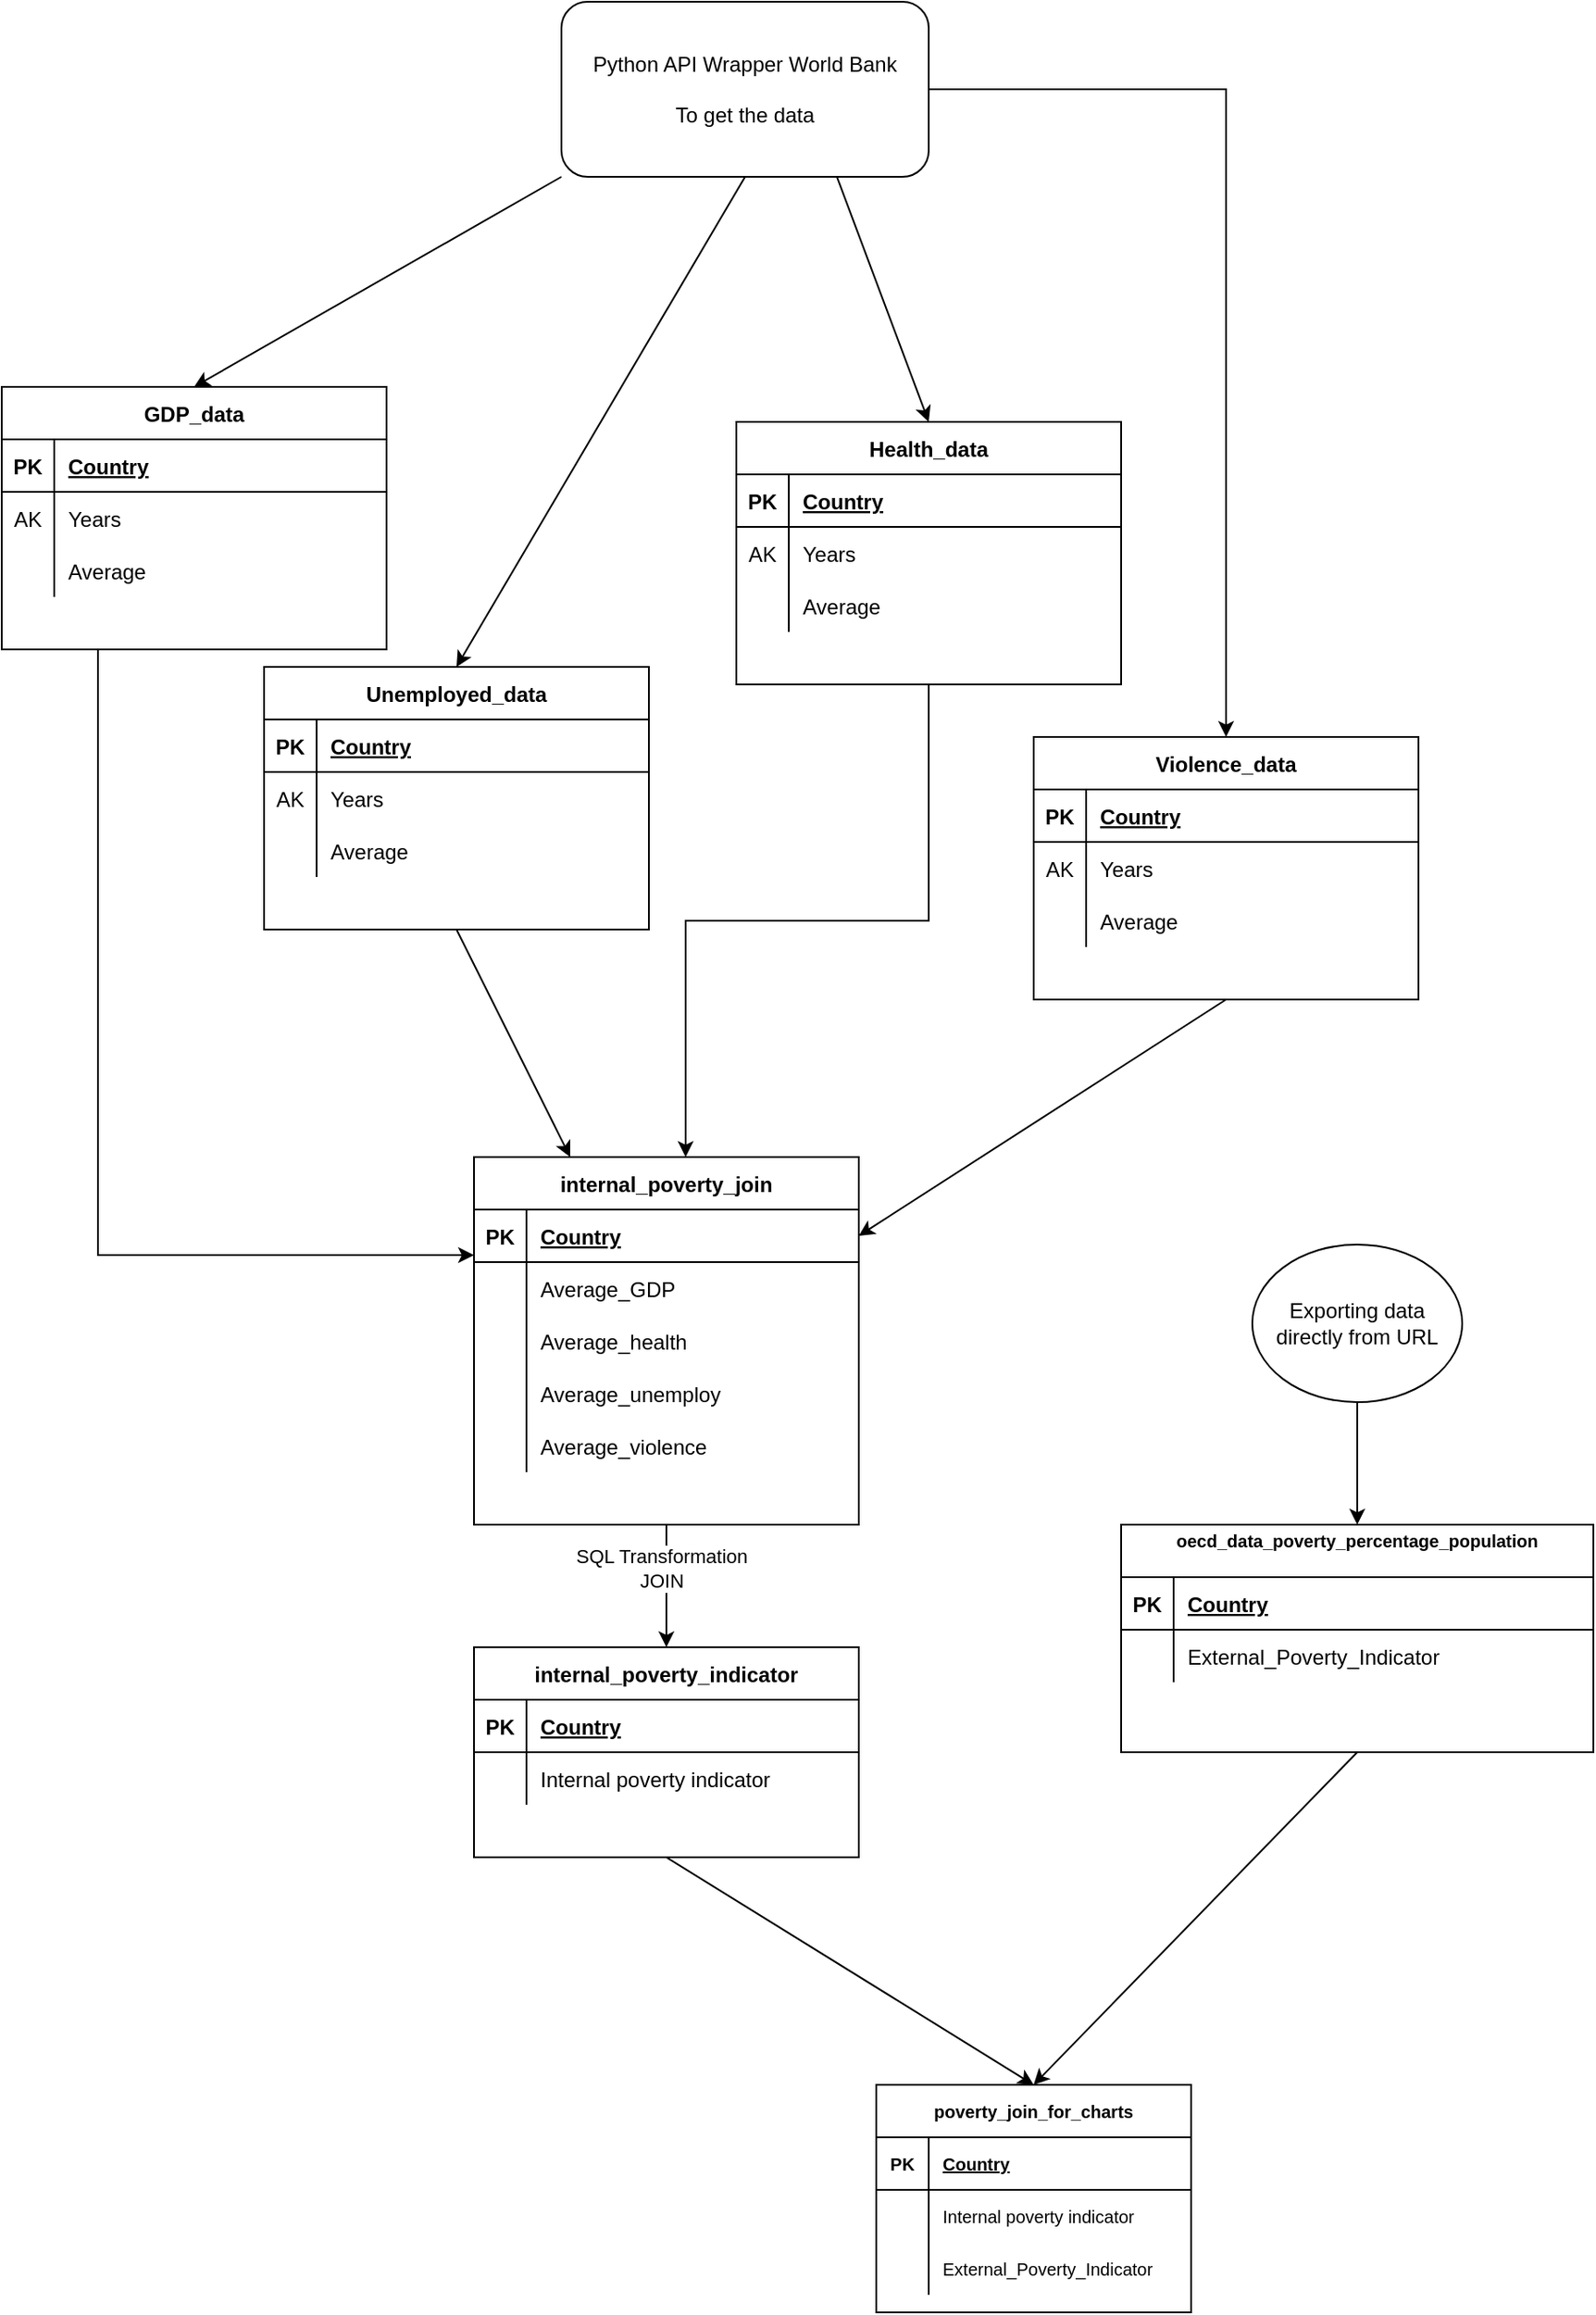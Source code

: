 <mxfile version="20.4.2" type="github">
  <diagram id="R2lEEEUBdFMjLlhIrx00" name="Page-1">
    <mxGraphModel dx="946" dy="725" grid="1" gridSize="10" guides="1" tooltips="1" connect="1" arrows="1" fold="1" page="1" pageScale="1" pageWidth="850" pageHeight="1100" math="0" shadow="0" extFonts="Permanent Marker^https://fonts.googleapis.com/css?family=Permanent+Marker">
      <root>
        <mxCell id="0" />
        <mxCell id="1" parent="0" />
        <mxCell id="C-vyLk0tnHw3VtMMgP7b-23" value="GDP_data" style="shape=table;startSize=30;container=1;collapsible=1;childLayout=tableLayout;fixedRows=1;rowLines=0;fontStyle=1;align=center;resizeLast=1;" parent="1" vertex="1">
          <mxGeometry x="10" y="230" width="220" height="150" as="geometry" />
        </mxCell>
        <mxCell id="C-vyLk0tnHw3VtMMgP7b-24" value="" style="shape=partialRectangle;collapsible=0;dropTarget=0;pointerEvents=0;fillColor=none;points=[[0,0.5],[1,0.5]];portConstraint=eastwest;top=0;left=0;right=0;bottom=1;" parent="C-vyLk0tnHw3VtMMgP7b-23" vertex="1">
          <mxGeometry y="30" width="220" height="30" as="geometry" />
        </mxCell>
        <mxCell id="C-vyLk0tnHw3VtMMgP7b-25" value="PK" style="shape=partialRectangle;overflow=hidden;connectable=0;fillColor=none;top=0;left=0;bottom=0;right=0;fontStyle=1;" parent="C-vyLk0tnHw3VtMMgP7b-24" vertex="1">
          <mxGeometry width="30" height="30" as="geometry">
            <mxRectangle width="30" height="30" as="alternateBounds" />
          </mxGeometry>
        </mxCell>
        <mxCell id="C-vyLk0tnHw3VtMMgP7b-26" value="Country" style="shape=partialRectangle;overflow=hidden;connectable=0;fillColor=none;top=0;left=0;bottom=0;right=0;align=left;spacingLeft=6;fontStyle=5;" parent="C-vyLk0tnHw3VtMMgP7b-24" vertex="1">
          <mxGeometry x="30" width="190" height="30" as="geometry">
            <mxRectangle width="190" height="30" as="alternateBounds" />
          </mxGeometry>
        </mxCell>
        <mxCell id="C-vyLk0tnHw3VtMMgP7b-27" value="" style="shape=partialRectangle;collapsible=0;dropTarget=0;pointerEvents=0;fillColor=none;points=[[0,0.5],[1,0.5]];portConstraint=eastwest;top=0;left=0;right=0;bottom=0;" parent="C-vyLk0tnHw3VtMMgP7b-23" vertex="1">
          <mxGeometry y="60" width="220" height="30" as="geometry" />
        </mxCell>
        <mxCell id="C-vyLk0tnHw3VtMMgP7b-28" value="AK" style="shape=partialRectangle;overflow=hidden;connectable=0;fillColor=none;top=0;left=0;bottom=0;right=0;" parent="C-vyLk0tnHw3VtMMgP7b-27" vertex="1">
          <mxGeometry width="30" height="30" as="geometry">
            <mxRectangle width="30" height="30" as="alternateBounds" />
          </mxGeometry>
        </mxCell>
        <mxCell id="C-vyLk0tnHw3VtMMgP7b-29" value="Years" style="shape=partialRectangle;overflow=hidden;connectable=0;fillColor=none;top=0;left=0;bottom=0;right=0;align=left;spacingLeft=6;" parent="C-vyLk0tnHw3VtMMgP7b-27" vertex="1">
          <mxGeometry x="30" width="190" height="30" as="geometry">
            <mxRectangle width="190" height="30" as="alternateBounds" />
          </mxGeometry>
        </mxCell>
        <mxCell id="gEkAqpL1pI8J8LCrbgft-32" value="" style="shape=tableRow;horizontal=0;startSize=0;swimlaneHead=0;swimlaneBody=0;fillColor=none;collapsible=0;dropTarget=0;points=[[0,0.5],[1,0.5]];portConstraint=eastwest;top=0;left=0;right=0;bottom=0;" vertex="1" parent="C-vyLk0tnHw3VtMMgP7b-23">
          <mxGeometry y="90" width="220" height="30" as="geometry" />
        </mxCell>
        <mxCell id="gEkAqpL1pI8J8LCrbgft-33" value="" style="shape=partialRectangle;connectable=0;fillColor=none;top=0;left=0;bottom=0;right=0;editable=1;overflow=hidden;" vertex="1" parent="gEkAqpL1pI8J8LCrbgft-32">
          <mxGeometry width="30" height="30" as="geometry">
            <mxRectangle width="30" height="30" as="alternateBounds" />
          </mxGeometry>
        </mxCell>
        <mxCell id="gEkAqpL1pI8J8LCrbgft-34" value="Average" style="shape=partialRectangle;connectable=0;fillColor=none;top=0;left=0;bottom=0;right=0;align=left;spacingLeft=6;overflow=hidden;" vertex="1" parent="gEkAqpL1pI8J8LCrbgft-32">
          <mxGeometry x="30" width="190" height="30" as="geometry">
            <mxRectangle width="190" height="30" as="alternateBounds" />
          </mxGeometry>
        </mxCell>
        <mxCell id="gEkAqpL1pI8J8LCrbgft-2" value="Unemployed_data" style="shape=table;startSize=30;container=1;collapsible=1;childLayout=tableLayout;fixedRows=1;rowLines=0;fontStyle=1;align=center;resizeLast=1;" vertex="1" parent="1">
          <mxGeometry x="160" y="390" width="220" height="150" as="geometry" />
        </mxCell>
        <mxCell id="gEkAqpL1pI8J8LCrbgft-3" value="" style="shape=partialRectangle;collapsible=0;dropTarget=0;pointerEvents=0;fillColor=none;points=[[0,0.5],[1,0.5]];portConstraint=eastwest;top=0;left=0;right=0;bottom=1;" vertex="1" parent="gEkAqpL1pI8J8LCrbgft-2">
          <mxGeometry y="30" width="220" height="30" as="geometry" />
        </mxCell>
        <mxCell id="gEkAqpL1pI8J8LCrbgft-4" value="PK" style="shape=partialRectangle;overflow=hidden;connectable=0;fillColor=none;top=0;left=0;bottom=0;right=0;fontStyle=1;" vertex="1" parent="gEkAqpL1pI8J8LCrbgft-3">
          <mxGeometry width="30" height="30" as="geometry">
            <mxRectangle width="30" height="30" as="alternateBounds" />
          </mxGeometry>
        </mxCell>
        <mxCell id="gEkAqpL1pI8J8LCrbgft-5" value="Country" style="shape=partialRectangle;overflow=hidden;connectable=0;fillColor=none;top=0;left=0;bottom=0;right=0;align=left;spacingLeft=6;fontStyle=5;" vertex="1" parent="gEkAqpL1pI8J8LCrbgft-3">
          <mxGeometry x="30" width="190" height="30" as="geometry">
            <mxRectangle width="190" height="30" as="alternateBounds" />
          </mxGeometry>
        </mxCell>
        <mxCell id="gEkAqpL1pI8J8LCrbgft-6" value="" style="shape=partialRectangle;collapsible=0;dropTarget=0;pointerEvents=0;fillColor=none;points=[[0,0.5],[1,0.5]];portConstraint=eastwest;top=0;left=0;right=0;bottom=0;" vertex="1" parent="gEkAqpL1pI8J8LCrbgft-2">
          <mxGeometry y="60" width="220" height="30" as="geometry" />
        </mxCell>
        <mxCell id="gEkAqpL1pI8J8LCrbgft-7" value="AK" style="shape=partialRectangle;overflow=hidden;connectable=0;fillColor=none;top=0;left=0;bottom=0;right=0;" vertex="1" parent="gEkAqpL1pI8J8LCrbgft-6">
          <mxGeometry width="30" height="30" as="geometry">
            <mxRectangle width="30" height="30" as="alternateBounds" />
          </mxGeometry>
        </mxCell>
        <mxCell id="gEkAqpL1pI8J8LCrbgft-8" value="Years" style="shape=partialRectangle;overflow=hidden;connectable=0;fillColor=none;top=0;left=0;bottom=0;right=0;align=left;spacingLeft=6;" vertex="1" parent="gEkAqpL1pI8J8LCrbgft-6">
          <mxGeometry x="30" width="190" height="30" as="geometry">
            <mxRectangle width="190" height="30" as="alternateBounds" />
          </mxGeometry>
        </mxCell>
        <mxCell id="gEkAqpL1pI8J8LCrbgft-35" value="" style="shape=tableRow;horizontal=0;startSize=0;swimlaneHead=0;swimlaneBody=0;fillColor=none;collapsible=0;dropTarget=0;points=[[0,0.5],[1,0.5]];portConstraint=eastwest;top=0;left=0;right=0;bottom=0;" vertex="1" parent="gEkAqpL1pI8J8LCrbgft-2">
          <mxGeometry y="90" width="220" height="30" as="geometry" />
        </mxCell>
        <mxCell id="gEkAqpL1pI8J8LCrbgft-36" value="" style="shape=partialRectangle;connectable=0;fillColor=none;top=0;left=0;bottom=0;right=0;editable=1;overflow=hidden;" vertex="1" parent="gEkAqpL1pI8J8LCrbgft-35">
          <mxGeometry width="30" height="30" as="geometry">
            <mxRectangle width="30" height="30" as="alternateBounds" />
          </mxGeometry>
        </mxCell>
        <mxCell id="gEkAqpL1pI8J8LCrbgft-37" value="Average" style="shape=partialRectangle;connectable=0;fillColor=none;top=0;left=0;bottom=0;right=0;align=left;spacingLeft=6;overflow=hidden;" vertex="1" parent="gEkAqpL1pI8J8LCrbgft-35">
          <mxGeometry x="30" width="190" height="30" as="geometry">
            <mxRectangle width="190" height="30" as="alternateBounds" />
          </mxGeometry>
        </mxCell>
        <mxCell id="gEkAqpL1pI8J8LCrbgft-9" value="Health_data" style="shape=table;startSize=30;container=1;collapsible=1;childLayout=tableLayout;fixedRows=1;rowLines=0;fontStyle=1;align=center;resizeLast=1;" vertex="1" parent="1">
          <mxGeometry x="430" y="250" width="220" height="150" as="geometry" />
        </mxCell>
        <mxCell id="gEkAqpL1pI8J8LCrbgft-10" value="" style="shape=partialRectangle;collapsible=0;dropTarget=0;pointerEvents=0;fillColor=none;points=[[0,0.5],[1,0.5]];portConstraint=eastwest;top=0;left=0;right=0;bottom=1;" vertex="1" parent="gEkAqpL1pI8J8LCrbgft-9">
          <mxGeometry y="30" width="220" height="30" as="geometry" />
        </mxCell>
        <mxCell id="gEkAqpL1pI8J8LCrbgft-11" value="PK" style="shape=partialRectangle;overflow=hidden;connectable=0;fillColor=none;top=0;left=0;bottom=0;right=0;fontStyle=1;" vertex="1" parent="gEkAqpL1pI8J8LCrbgft-10">
          <mxGeometry width="30" height="30" as="geometry">
            <mxRectangle width="30" height="30" as="alternateBounds" />
          </mxGeometry>
        </mxCell>
        <mxCell id="gEkAqpL1pI8J8LCrbgft-12" value="Country" style="shape=partialRectangle;overflow=hidden;connectable=0;fillColor=none;top=0;left=0;bottom=0;right=0;align=left;spacingLeft=6;fontStyle=5;" vertex="1" parent="gEkAqpL1pI8J8LCrbgft-10">
          <mxGeometry x="30" width="190" height="30" as="geometry">
            <mxRectangle width="190" height="30" as="alternateBounds" />
          </mxGeometry>
        </mxCell>
        <mxCell id="gEkAqpL1pI8J8LCrbgft-13" value="" style="shape=partialRectangle;collapsible=0;dropTarget=0;pointerEvents=0;fillColor=none;points=[[0,0.5],[1,0.5]];portConstraint=eastwest;top=0;left=0;right=0;bottom=0;" vertex="1" parent="gEkAqpL1pI8J8LCrbgft-9">
          <mxGeometry y="60" width="220" height="30" as="geometry" />
        </mxCell>
        <mxCell id="gEkAqpL1pI8J8LCrbgft-14" value="AK" style="shape=partialRectangle;overflow=hidden;connectable=0;fillColor=none;top=0;left=0;bottom=0;right=0;" vertex="1" parent="gEkAqpL1pI8J8LCrbgft-13">
          <mxGeometry width="30" height="30" as="geometry">
            <mxRectangle width="30" height="30" as="alternateBounds" />
          </mxGeometry>
        </mxCell>
        <mxCell id="gEkAqpL1pI8J8LCrbgft-15" value="Years" style="shape=partialRectangle;overflow=hidden;connectable=0;fillColor=none;top=0;left=0;bottom=0;right=0;align=left;spacingLeft=6;" vertex="1" parent="gEkAqpL1pI8J8LCrbgft-13">
          <mxGeometry x="30" width="190" height="30" as="geometry">
            <mxRectangle width="190" height="30" as="alternateBounds" />
          </mxGeometry>
        </mxCell>
        <mxCell id="gEkAqpL1pI8J8LCrbgft-86" value="" style="shape=tableRow;horizontal=0;startSize=0;swimlaneHead=0;swimlaneBody=0;fillColor=none;collapsible=0;dropTarget=0;points=[[0,0.5],[1,0.5]];portConstraint=eastwest;top=0;left=0;right=0;bottom=0;" vertex="1" parent="gEkAqpL1pI8J8LCrbgft-9">
          <mxGeometry y="90" width="220" height="30" as="geometry" />
        </mxCell>
        <mxCell id="gEkAqpL1pI8J8LCrbgft-87" value="" style="shape=partialRectangle;connectable=0;fillColor=none;top=0;left=0;bottom=0;right=0;editable=1;overflow=hidden;" vertex="1" parent="gEkAqpL1pI8J8LCrbgft-86">
          <mxGeometry width="30" height="30" as="geometry">
            <mxRectangle width="30" height="30" as="alternateBounds" />
          </mxGeometry>
        </mxCell>
        <mxCell id="gEkAqpL1pI8J8LCrbgft-88" value="Average" style="shape=partialRectangle;connectable=0;fillColor=none;top=0;left=0;bottom=0;right=0;align=left;spacingLeft=6;overflow=hidden;" vertex="1" parent="gEkAqpL1pI8J8LCrbgft-86">
          <mxGeometry x="30" width="190" height="30" as="geometry">
            <mxRectangle width="190" height="30" as="alternateBounds" />
          </mxGeometry>
        </mxCell>
        <mxCell id="gEkAqpL1pI8J8LCrbgft-16" value="Violence_data" style="shape=table;startSize=30;container=1;collapsible=1;childLayout=tableLayout;fixedRows=1;rowLines=0;fontStyle=1;align=center;resizeLast=1;" vertex="1" parent="1">
          <mxGeometry x="600" y="430" width="220" height="150" as="geometry" />
        </mxCell>
        <mxCell id="gEkAqpL1pI8J8LCrbgft-17" value="" style="shape=partialRectangle;collapsible=0;dropTarget=0;pointerEvents=0;fillColor=none;points=[[0,0.5],[1,0.5]];portConstraint=eastwest;top=0;left=0;right=0;bottom=1;" vertex="1" parent="gEkAqpL1pI8J8LCrbgft-16">
          <mxGeometry y="30" width="220" height="30" as="geometry" />
        </mxCell>
        <mxCell id="gEkAqpL1pI8J8LCrbgft-18" value="PK" style="shape=partialRectangle;overflow=hidden;connectable=0;fillColor=none;top=0;left=0;bottom=0;right=0;fontStyle=1;" vertex="1" parent="gEkAqpL1pI8J8LCrbgft-17">
          <mxGeometry width="30" height="30" as="geometry">
            <mxRectangle width="30" height="30" as="alternateBounds" />
          </mxGeometry>
        </mxCell>
        <mxCell id="gEkAqpL1pI8J8LCrbgft-19" value="Country" style="shape=partialRectangle;overflow=hidden;connectable=0;fillColor=none;top=0;left=0;bottom=0;right=0;align=left;spacingLeft=6;fontStyle=5;" vertex="1" parent="gEkAqpL1pI8J8LCrbgft-17">
          <mxGeometry x="30" width="190" height="30" as="geometry">
            <mxRectangle width="190" height="30" as="alternateBounds" />
          </mxGeometry>
        </mxCell>
        <mxCell id="gEkAqpL1pI8J8LCrbgft-20" value="" style="shape=partialRectangle;collapsible=0;dropTarget=0;pointerEvents=0;fillColor=none;points=[[0,0.5],[1,0.5]];portConstraint=eastwest;top=0;left=0;right=0;bottom=0;" vertex="1" parent="gEkAqpL1pI8J8LCrbgft-16">
          <mxGeometry y="60" width="220" height="30" as="geometry" />
        </mxCell>
        <mxCell id="gEkAqpL1pI8J8LCrbgft-21" value="AK" style="shape=partialRectangle;overflow=hidden;connectable=0;fillColor=none;top=0;left=0;bottom=0;right=0;" vertex="1" parent="gEkAqpL1pI8J8LCrbgft-20">
          <mxGeometry width="30" height="30" as="geometry">
            <mxRectangle width="30" height="30" as="alternateBounds" />
          </mxGeometry>
        </mxCell>
        <mxCell id="gEkAqpL1pI8J8LCrbgft-22" value="Years" style="shape=partialRectangle;overflow=hidden;connectable=0;fillColor=none;top=0;left=0;bottom=0;right=0;align=left;spacingLeft=6;" vertex="1" parent="gEkAqpL1pI8J8LCrbgft-20">
          <mxGeometry x="30" width="190" height="30" as="geometry">
            <mxRectangle width="190" height="30" as="alternateBounds" />
          </mxGeometry>
        </mxCell>
        <mxCell id="gEkAqpL1pI8J8LCrbgft-50" value="" style="shape=tableRow;horizontal=0;startSize=0;swimlaneHead=0;swimlaneBody=0;fillColor=none;collapsible=0;dropTarget=0;points=[[0,0.5],[1,0.5]];portConstraint=eastwest;top=0;left=0;right=0;bottom=0;" vertex="1" parent="gEkAqpL1pI8J8LCrbgft-16">
          <mxGeometry y="90" width="220" height="30" as="geometry" />
        </mxCell>
        <mxCell id="gEkAqpL1pI8J8LCrbgft-51" value="" style="shape=partialRectangle;connectable=0;fillColor=none;top=0;left=0;bottom=0;right=0;editable=1;overflow=hidden;" vertex="1" parent="gEkAqpL1pI8J8LCrbgft-50">
          <mxGeometry width="30" height="30" as="geometry">
            <mxRectangle width="30" height="30" as="alternateBounds" />
          </mxGeometry>
        </mxCell>
        <mxCell id="gEkAqpL1pI8J8LCrbgft-52" value="Average" style="shape=partialRectangle;connectable=0;fillColor=none;top=0;left=0;bottom=0;right=0;align=left;spacingLeft=6;overflow=hidden;" vertex="1" parent="gEkAqpL1pI8J8LCrbgft-50">
          <mxGeometry x="30" width="190" height="30" as="geometry">
            <mxRectangle width="190" height="30" as="alternateBounds" />
          </mxGeometry>
        </mxCell>
        <mxCell id="gEkAqpL1pI8J8LCrbgft-62" value="" style="edgeStyle=orthogonalEdgeStyle;rounded=0;orthogonalLoop=1;jettySize=auto;html=1;" edge="1" parent="1" source="gEkAqpL1pI8J8LCrbgft-23" target="gEkAqpL1pI8J8LCrbgft-55">
          <mxGeometry relative="1" as="geometry" />
        </mxCell>
        <mxCell id="gEkAqpL1pI8J8LCrbgft-63" value="SQL Transformation&lt;br&gt;JOIN" style="edgeLabel;html=1;align=center;verticalAlign=middle;resizable=0;points=[];" vertex="1" connectable="0" parent="gEkAqpL1pI8J8LCrbgft-62">
          <mxGeometry x="-0.3" y="-3" relative="1" as="geometry">
            <mxPoint as="offset" />
          </mxGeometry>
        </mxCell>
        <mxCell id="gEkAqpL1pI8J8LCrbgft-23" value="internal_poverty_join" style="shape=table;startSize=30;container=1;collapsible=1;childLayout=tableLayout;fixedRows=1;rowLines=0;fontStyle=1;align=center;resizeLast=1;" vertex="1" parent="1">
          <mxGeometry x="280" y="670" width="220" height="210" as="geometry" />
        </mxCell>
        <mxCell id="gEkAqpL1pI8J8LCrbgft-24" value="" style="shape=partialRectangle;collapsible=0;dropTarget=0;pointerEvents=0;fillColor=none;points=[[0,0.5],[1,0.5]];portConstraint=eastwest;top=0;left=0;right=0;bottom=1;" vertex="1" parent="gEkAqpL1pI8J8LCrbgft-23">
          <mxGeometry y="30" width="220" height="30" as="geometry" />
        </mxCell>
        <mxCell id="gEkAqpL1pI8J8LCrbgft-25" value="PK" style="shape=partialRectangle;overflow=hidden;connectable=0;fillColor=none;top=0;left=0;bottom=0;right=0;fontStyle=1;" vertex="1" parent="gEkAqpL1pI8J8LCrbgft-24">
          <mxGeometry width="30" height="30" as="geometry">
            <mxRectangle width="30" height="30" as="alternateBounds" />
          </mxGeometry>
        </mxCell>
        <mxCell id="gEkAqpL1pI8J8LCrbgft-26" value="Country" style="shape=partialRectangle;overflow=hidden;connectable=0;fillColor=none;top=0;left=0;bottom=0;right=0;align=left;spacingLeft=6;fontStyle=5;" vertex="1" parent="gEkAqpL1pI8J8LCrbgft-24">
          <mxGeometry x="30" width="190" height="30" as="geometry">
            <mxRectangle width="190" height="30" as="alternateBounds" />
          </mxGeometry>
        </mxCell>
        <mxCell id="gEkAqpL1pI8J8LCrbgft-27" value="" style="shape=partialRectangle;collapsible=0;dropTarget=0;pointerEvents=0;fillColor=none;points=[[0,0.5],[1,0.5]];portConstraint=eastwest;top=0;left=0;right=0;bottom=0;" vertex="1" parent="gEkAqpL1pI8J8LCrbgft-23">
          <mxGeometry y="60" width="220" height="30" as="geometry" />
        </mxCell>
        <mxCell id="gEkAqpL1pI8J8LCrbgft-28" value="" style="shape=partialRectangle;overflow=hidden;connectable=0;fillColor=none;top=0;left=0;bottom=0;right=0;" vertex="1" parent="gEkAqpL1pI8J8LCrbgft-27">
          <mxGeometry width="30" height="30" as="geometry">
            <mxRectangle width="30" height="30" as="alternateBounds" />
          </mxGeometry>
        </mxCell>
        <mxCell id="gEkAqpL1pI8J8LCrbgft-29" value="Average_GDP" style="shape=partialRectangle;overflow=hidden;connectable=0;fillColor=none;top=0;left=0;bottom=0;right=0;align=left;spacingLeft=6;" vertex="1" parent="gEkAqpL1pI8J8LCrbgft-27">
          <mxGeometry x="30" width="190" height="30" as="geometry">
            <mxRectangle width="190" height="30" as="alternateBounds" />
          </mxGeometry>
        </mxCell>
        <mxCell id="gEkAqpL1pI8J8LCrbgft-64" value="" style="shape=tableRow;horizontal=0;startSize=0;swimlaneHead=0;swimlaneBody=0;fillColor=none;collapsible=0;dropTarget=0;points=[[0,0.5],[1,0.5]];portConstraint=eastwest;top=0;left=0;right=0;bottom=0;" vertex="1" parent="gEkAqpL1pI8J8LCrbgft-23">
          <mxGeometry y="90" width="220" height="30" as="geometry" />
        </mxCell>
        <mxCell id="gEkAqpL1pI8J8LCrbgft-65" value="" style="shape=partialRectangle;connectable=0;fillColor=none;top=0;left=0;bottom=0;right=0;editable=1;overflow=hidden;" vertex="1" parent="gEkAqpL1pI8J8LCrbgft-64">
          <mxGeometry width="30" height="30" as="geometry">
            <mxRectangle width="30" height="30" as="alternateBounds" />
          </mxGeometry>
        </mxCell>
        <mxCell id="gEkAqpL1pI8J8LCrbgft-66" value="Average_health" style="shape=partialRectangle;connectable=0;fillColor=none;top=0;left=0;bottom=0;right=0;align=left;spacingLeft=6;overflow=hidden;" vertex="1" parent="gEkAqpL1pI8J8LCrbgft-64">
          <mxGeometry x="30" width="190" height="30" as="geometry">
            <mxRectangle width="190" height="30" as="alternateBounds" />
          </mxGeometry>
        </mxCell>
        <mxCell id="gEkAqpL1pI8J8LCrbgft-67" value="" style="shape=tableRow;horizontal=0;startSize=0;swimlaneHead=0;swimlaneBody=0;fillColor=none;collapsible=0;dropTarget=0;points=[[0,0.5],[1,0.5]];portConstraint=eastwest;top=0;left=0;right=0;bottom=0;" vertex="1" parent="gEkAqpL1pI8J8LCrbgft-23">
          <mxGeometry y="120" width="220" height="30" as="geometry" />
        </mxCell>
        <mxCell id="gEkAqpL1pI8J8LCrbgft-68" value="" style="shape=partialRectangle;connectable=0;fillColor=none;top=0;left=0;bottom=0;right=0;editable=1;overflow=hidden;" vertex="1" parent="gEkAqpL1pI8J8LCrbgft-67">
          <mxGeometry width="30" height="30" as="geometry">
            <mxRectangle width="30" height="30" as="alternateBounds" />
          </mxGeometry>
        </mxCell>
        <mxCell id="gEkAqpL1pI8J8LCrbgft-69" value="Average_unemploy" style="shape=partialRectangle;connectable=0;fillColor=none;top=0;left=0;bottom=0;right=0;align=left;spacingLeft=6;overflow=hidden;" vertex="1" parent="gEkAqpL1pI8J8LCrbgft-67">
          <mxGeometry x="30" width="190" height="30" as="geometry">
            <mxRectangle width="190" height="30" as="alternateBounds" />
          </mxGeometry>
        </mxCell>
        <mxCell id="gEkAqpL1pI8J8LCrbgft-70" value="" style="shape=tableRow;horizontal=0;startSize=0;swimlaneHead=0;swimlaneBody=0;fillColor=none;collapsible=0;dropTarget=0;points=[[0,0.5],[1,0.5]];portConstraint=eastwest;top=0;left=0;right=0;bottom=0;" vertex="1" parent="gEkAqpL1pI8J8LCrbgft-23">
          <mxGeometry y="150" width="220" height="30" as="geometry" />
        </mxCell>
        <mxCell id="gEkAqpL1pI8J8LCrbgft-71" value="" style="shape=partialRectangle;connectable=0;fillColor=none;top=0;left=0;bottom=0;right=0;editable=1;overflow=hidden;" vertex="1" parent="gEkAqpL1pI8J8LCrbgft-70">
          <mxGeometry width="30" height="30" as="geometry">
            <mxRectangle width="30" height="30" as="alternateBounds" />
          </mxGeometry>
        </mxCell>
        <mxCell id="gEkAqpL1pI8J8LCrbgft-72" value="Average_violence" style="shape=partialRectangle;connectable=0;fillColor=none;top=0;left=0;bottom=0;right=0;align=left;spacingLeft=6;overflow=hidden;" vertex="1" parent="gEkAqpL1pI8J8LCrbgft-70">
          <mxGeometry x="30" width="190" height="30" as="geometry">
            <mxRectangle width="190" height="30" as="alternateBounds" />
          </mxGeometry>
        </mxCell>
        <mxCell id="gEkAqpL1pI8J8LCrbgft-30" value="" style="endArrow=classic;html=1;rounded=0;exitX=0.25;exitY=1;exitDx=0;exitDy=0;entryX=0;entryY=-0.133;entryDx=0;entryDy=0;entryPerimeter=0;edgeStyle=orthogonalEdgeStyle;" edge="1" parent="1" source="C-vyLk0tnHw3VtMMgP7b-23" target="gEkAqpL1pI8J8LCrbgft-27">
          <mxGeometry width="50" height="50" relative="1" as="geometry">
            <mxPoint x="330" y="430" as="sourcePoint" />
            <mxPoint x="383" y="460" as="targetPoint" />
          </mxGeometry>
        </mxCell>
        <mxCell id="gEkAqpL1pI8J8LCrbgft-31" value="" style="endArrow=classic;html=1;rounded=0;exitX=0.5;exitY=1;exitDx=0;exitDy=0;edgeStyle=orthogonalEdgeStyle;entryX=0.55;entryY=0;entryDx=0;entryDy=0;entryPerimeter=0;" edge="1" parent="1" source="gEkAqpL1pI8J8LCrbgft-9" target="gEkAqpL1pI8J8LCrbgft-23">
          <mxGeometry width="50" height="50" relative="1" as="geometry">
            <mxPoint x="330" y="430" as="sourcePoint" />
            <mxPoint x="399" y="430" as="targetPoint" />
          </mxGeometry>
        </mxCell>
        <mxCell id="gEkAqpL1pI8J8LCrbgft-41" value="" style="endArrow=classic;html=1;rounded=0;exitX=0.5;exitY=1;exitDx=0;exitDy=0;entryX=0.25;entryY=0;entryDx=0;entryDy=0;" edge="1" parent="1" source="gEkAqpL1pI8J8LCrbgft-2" target="gEkAqpL1pI8J8LCrbgft-23">
          <mxGeometry width="50" height="50" relative="1" as="geometry">
            <mxPoint x="330" y="430" as="sourcePoint" />
            <mxPoint x="380" y="380" as="targetPoint" />
          </mxGeometry>
        </mxCell>
        <mxCell id="gEkAqpL1pI8J8LCrbgft-54" value="" style="endArrow=classic;html=1;rounded=0;exitX=0.5;exitY=1;exitDx=0;exitDy=0;entryX=1;entryY=0.5;entryDx=0;entryDy=0;" edge="1" parent="1" source="gEkAqpL1pI8J8LCrbgft-16" target="gEkAqpL1pI8J8LCrbgft-24">
          <mxGeometry width="50" height="50" relative="1" as="geometry">
            <mxPoint x="330" y="430" as="sourcePoint" />
            <mxPoint x="380" y="380" as="targetPoint" />
          </mxGeometry>
        </mxCell>
        <mxCell id="gEkAqpL1pI8J8LCrbgft-55" value="internal_poverty_indicator" style="shape=table;startSize=30;container=1;collapsible=1;childLayout=tableLayout;fixedRows=1;rowLines=0;fontStyle=1;align=center;resizeLast=1;" vertex="1" parent="1">
          <mxGeometry x="280" y="950" width="220" height="120" as="geometry" />
        </mxCell>
        <mxCell id="gEkAqpL1pI8J8LCrbgft-56" value="" style="shape=partialRectangle;collapsible=0;dropTarget=0;pointerEvents=0;fillColor=none;points=[[0,0.5],[1,0.5]];portConstraint=eastwest;top=0;left=0;right=0;bottom=1;" vertex="1" parent="gEkAqpL1pI8J8LCrbgft-55">
          <mxGeometry y="30" width="220" height="30" as="geometry" />
        </mxCell>
        <mxCell id="gEkAqpL1pI8J8LCrbgft-57" value="PK" style="shape=partialRectangle;overflow=hidden;connectable=0;fillColor=none;top=0;left=0;bottom=0;right=0;fontStyle=1;" vertex="1" parent="gEkAqpL1pI8J8LCrbgft-56">
          <mxGeometry width="30" height="30" as="geometry">
            <mxRectangle width="30" height="30" as="alternateBounds" />
          </mxGeometry>
        </mxCell>
        <mxCell id="gEkAqpL1pI8J8LCrbgft-58" value="Country" style="shape=partialRectangle;overflow=hidden;connectable=0;fillColor=none;top=0;left=0;bottom=0;right=0;align=left;spacingLeft=6;fontStyle=5;" vertex="1" parent="gEkAqpL1pI8J8LCrbgft-56">
          <mxGeometry x="30" width="190" height="30" as="geometry">
            <mxRectangle width="190" height="30" as="alternateBounds" />
          </mxGeometry>
        </mxCell>
        <mxCell id="gEkAqpL1pI8J8LCrbgft-59" value="" style="shape=partialRectangle;collapsible=0;dropTarget=0;pointerEvents=0;fillColor=none;points=[[0,0.5],[1,0.5]];portConstraint=eastwest;top=0;left=0;right=0;bottom=0;" vertex="1" parent="gEkAqpL1pI8J8LCrbgft-55">
          <mxGeometry y="60" width="220" height="30" as="geometry" />
        </mxCell>
        <mxCell id="gEkAqpL1pI8J8LCrbgft-60" value="" style="shape=partialRectangle;overflow=hidden;connectable=0;fillColor=none;top=0;left=0;bottom=0;right=0;" vertex="1" parent="gEkAqpL1pI8J8LCrbgft-59">
          <mxGeometry width="30" height="30" as="geometry">
            <mxRectangle width="30" height="30" as="alternateBounds" />
          </mxGeometry>
        </mxCell>
        <mxCell id="gEkAqpL1pI8J8LCrbgft-61" value="Internal poverty indicator" style="shape=partialRectangle;overflow=hidden;connectable=0;fillColor=none;top=0;left=0;bottom=0;right=0;align=left;spacingLeft=6;" vertex="1" parent="gEkAqpL1pI8J8LCrbgft-59">
          <mxGeometry x="30" width="190" height="30" as="geometry">
            <mxRectangle width="190" height="30" as="alternateBounds" />
          </mxGeometry>
        </mxCell>
        <mxCell id="gEkAqpL1pI8J8LCrbgft-73" value="oecd_data_poverty_percentage_population&#xa;" style="shape=table;startSize=30;container=1;collapsible=1;childLayout=tableLayout;fixedRows=1;rowLines=0;fontStyle=1;align=center;resizeLast=1;fontSize=10;" vertex="1" parent="1">
          <mxGeometry x="650" y="880" width="270" height="130" as="geometry" />
        </mxCell>
        <mxCell id="gEkAqpL1pI8J8LCrbgft-74" value="" style="shape=tableRow;horizontal=0;startSize=0;swimlaneHead=0;swimlaneBody=0;fillColor=none;collapsible=0;dropTarget=0;points=[[0,0.5],[1,0.5]];portConstraint=eastwest;top=0;left=0;right=0;bottom=1;" vertex="1" parent="gEkAqpL1pI8J8LCrbgft-73">
          <mxGeometry y="30" width="270" height="30" as="geometry" />
        </mxCell>
        <mxCell id="gEkAqpL1pI8J8LCrbgft-75" value="PK" style="shape=partialRectangle;connectable=0;fillColor=none;top=0;left=0;bottom=0;right=0;fontStyle=1;overflow=hidden;" vertex="1" parent="gEkAqpL1pI8J8LCrbgft-74">
          <mxGeometry width="30" height="30" as="geometry">
            <mxRectangle width="30" height="30" as="alternateBounds" />
          </mxGeometry>
        </mxCell>
        <mxCell id="gEkAqpL1pI8J8LCrbgft-76" value="Country" style="shape=partialRectangle;connectable=0;fillColor=none;top=0;left=0;bottom=0;right=0;align=left;spacingLeft=6;fontStyle=5;overflow=hidden;" vertex="1" parent="gEkAqpL1pI8J8LCrbgft-74">
          <mxGeometry x="30" width="240" height="30" as="geometry">
            <mxRectangle width="240" height="30" as="alternateBounds" />
          </mxGeometry>
        </mxCell>
        <mxCell id="gEkAqpL1pI8J8LCrbgft-77" value="" style="shape=tableRow;horizontal=0;startSize=0;swimlaneHead=0;swimlaneBody=0;fillColor=none;collapsible=0;dropTarget=0;points=[[0,0.5],[1,0.5]];portConstraint=eastwest;top=0;left=0;right=0;bottom=0;" vertex="1" parent="gEkAqpL1pI8J8LCrbgft-73">
          <mxGeometry y="60" width="270" height="30" as="geometry" />
        </mxCell>
        <mxCell id="gEkAqpL1pI8J8LCrbgft-78" value="" style="shape=partialRectangle;connectable=0;fillColor=none;top=0;left=0;bottom=0;right=0;editable=1;overflow=hidden;" vertex="1" parent="gEkAqpL1pI8J8LCrbgft-77">
          <mxGeometry width="30" height="30" as="geometry">
            <mxRectangle width="30" height="30" as="alternateBounds" />
          </mxGeometry>
        </mxCell>
        <mxCell id="gEkAqpL1pI8J8LCrbgft-79" value="External_Poverty_Indicator" style="shape=partialRectangle;connectable=0;fillColor=none;top=0;left=0;bottom=0;right=0;align=left;spacingLeft=6;overflow=hidden;" vertex="1" parent="gEkAqpL1pI8J8LCrbgft-77">
          <mxGeometry x="30" width="240" height="30" as="geometry">
            <mxRectangle width="240" height="30" as="alternateBounds" />
          </mxGeometry>
        </mxCell>
        <mxCell id="gEkAqpL1pI8J8LCrbgft-102" value="Python API Wrapper World Bank&lt;br&gt;&lt;br&gt;To get the data" style="rounded=1;whiteSpace=wrap;html=1;" vertex="1" parent="1">
          <mxGeometry x="330" y="10" width="210" height="100" as="geometry" />
        </mxCell>
        <mxCell id="gEkAqpL1pI8J8LCrbgft-103" value="" style="endArrow=classic;html=1;rounded=0;exitX=0;exitY=1;exitDx=0;exitDy=0;entryX=0.5;entryY=0;entryDx=0;entryDy=0;" edge="1" parent="1" source="gEkAqpL1pI8J8LCrbgft-102" target="C-vyLk0tnHw3VtMMgP7b-23">
          <mxGeometry width="50" height="50" relative="1" as="geometry">
            <mxPoint x="330" y="230" as="sourcePoint" />
            <mxPoint x="380" y="180" as="targetPoint" />
          </mxGeometry>
        </mxCell>
        <mxCell id="gEkAqpL1pI8J8LCrbgft-104" value="" style="endArrow=classic;html=1;rounded=0;exitX=0.5;exitY=1;exitDx=0;exitDy=0;entryX=0.5;entryY=0;entryDx=0;entryDy=0;" edge="1" parent="1" source="gEkAqpL1pI8J8LCrbgft-102" target="gEkAqpL1pI8J8LCrbgft-2">
          <mxGeometry width="50" height="50" relative="1" as="geometry">
            <mxPoint x="445" y="120" as="sourcePoint" />
            <mxPoint x="130" y="240" as="targetPoint" />
          </mxGeometry>
        </mxCell>
        <mxCell id="gEkAqpL1pI8J8LCrbgft-105" value="" style="endArrow=classic;html=1;rounded=0;exitX=0.75;exitY=1;exitDx=0;exitDy=0;entryX=0.5;entryY=0;entryDx=0;entryDy=0;" edge="1" parent="1" source="gEkAqpL1pI8J8LCrbgft-102" target="gEkAqpL1pI8J8LCrbgft-9">
          <mxGeometry width="50" height="50" relative="1" as="geometry">
            <mxPoint x="445" y="120" as="sourcePoint" />
            <mxPoint x="280" y="400" as="targetPoint" />
          </mxGeometry>
        </mxCell>
        <mxCell id="gEkAqpL1pI8J8LCrbgft-106" value="" style="endArrow=classic;html=1;rounded=0;exitX=1;exitY=0.5;exitDx=0;exitDy=0;entryX=0.5;entryY=0;entryDx=0;entryDy=0;edgeStyle=orthogonalEdgeStyle;" edge="1" parent="1" source="gEkAqpL1pI8J8LCrbgft-102" target="gEkAqpL1pI8J8LCrbgft-16">
          <mxGeometry width="50" height="50" relative="1" as="geometry">
            <mxPoint x="445" y="120" as="sourcePoint" />
            <mxPoint x="550" y="260" as="targetPoint" />
          </mxGeometry>
        </mxCell>
        <mxCell id="gEkAqpL1pI8J8LCrbgft-107" value="Exporting data directly from URL" style="ellipse;whiteSpace=wrap;html=1;" vertex="1" parent="1">
          <mxGeometry x="725" y="720" width="120" height="90" as="geometry" />
        </mxCell>
        <mxCell id="gEkAqpL1pI8J8LCrbgft-108" value="" style="endArrow=classic;html=1;rounded=0;exitX=0.5;exitY=1;exitDx=0;exitDy=0;entryX=0.5;entryY=0;entryDx=0;entryDy=0;" edge="1" parent="1" source="gEkAqpL1pI8J8LCrbgft-107" target="gEkAqpL1pI8J8LCrbgft-73">
          <mxGeometry width="50" height="50" relative="1" as="geometry">
            <mxPoint x="580" y="930" as="sourcePoint" />
            <mxPoint x="630" y="880" as="targetPoint" />
          </mxGeometry>
        </mxCell>
        <mxCell id="gEkAqpL1pI8J8LCrbgft-109" value="poverty_join_for_charts" style="shape=table;startSize=30;container=1;collapsible=1;childLayout=tableLayout;fixedRows=1;rowLines=0;fontStyle=1;align=center;resizeLast=1;fontSize=10;" vertex="1" parent="1">
          <mxGeometry x="510" y="1200" width="180" height="130" as="geometry" />
        </mxCell>
        <mxCell id="gEkAqpL1pI8J8LCrbgft-110" value="" style="shape=tableRow;horizontal=0;startSize=0;swimlaneHead=0;swimlaneBody=0;fillColor=none;collapsible=0;dropTarget=0;points=[[0,0.5],[1,0.5]];portConstraint=eastwest;top=0;left=0;right=0;bottom=1;fontSize=10;" vertex="1" parent="gEkAqpL1pI8J8LCrbgft-109">
          <mxGeometry y="30" width="180" height="30" as="geometry" />
        </mxCell>
        <mxCell id="gEkAqpL1pI8J8LCrbgft-111" value="PK" style="shape=partialRectangle;connectable=0;fillColor=none;top=0;left=0;bottom=0;right=0;fontStyle=1;overflow=hidden;fontSize=10;" vertex="1" parent="gEkAqpL1pI8J8LCrbgft-110">
          <mxGeometry width="30" height="30" as="geometry">
            <mxRectangle width="30" height="30" as="alternateBounds" />
          </mxGeometry>
        </mxCell>
        <mxCell id="gEkAqpL1pI8J8LCrbgft-112" value="Country" style="shape=partialRectangle;connectable=0;fillColor=none;top=0;left=0;bottom=0;right=0;align=left;spacingLeft=6;fontStyle=5;overflow=hidden;fontSize=10;" vertex="1" parent="gEkAqpL1pI8J8LCrbgft-110">
          <mxGeometry x="30" width="150" height="30" as="geometry">
            <mxRectangle width="150" height="30" as="alternateBounds" />
          </mxGeometry>
        </mxCell>
        <mxCell id="gEkAqpL1pI8J8LCrbgft-113" value="" style="shape=tableRow;horizontal=0;startSize=0;swimlaneHead=0;swimlaneBody=0;fillColor=none;collapsible=0;dropTarget=0;points=[[0,0.5],[1,0.5]];portConstraint=eastwest;top=0;left=0;right=0;bottom=0;fontSize=10;" vertex="1" parent="gEkAqpL1pI8J8LCrbgft-109">
          <mxGeometry y="60" width="180" height="30" as="geometry" />
        </mxCell>
        <mxCell id="gEkAqpL1pI8J8LCrbgft-114" value="" style="shape=partialRectangle;connectable=0;fillColor=none;top=0;left=0;bottom=0;right=0;editable=1;overflow=hidden;fontSize=10;" vertex="1" parent="gEkAqpL1pI8J8LCrbgft-113">
          <mxGeometry width="30" height="30" as="geometry">
            <mxRectangle width="30" height="30" as="alternateBounds" />
          </mxGeometry>
        </mxCell>
        <mxCell id="gEkAqpL1pI8J8LCrbgft-115" value="Internal poverty indicator" style="shape=partialRectangle;connectable=0;fillColor=none;top=0;left=0;bottom=0;right=0;align=left;spacingLeft=6;overflow=hidden;fontSize=10;" vertex="1" parent="gEkAqpL1pI8J8LCrbgft-113">
          <mxGeometry x="30" width="150" height="30" as="geometry">
            <mxRectangle width="150" height="30" as="alternateBounds" />
          </mxGeometry>
        </mxCell>
        <mxCell id="gEkAqpL1pI8J8LCrbgft-116" value="" style="shape=tableRow;horizontal=0;startSize=0;swimlaneHead=0;swimlaneBody=0;fillColor=none;collapsible=0;dropTarget=0;points=[[0,0.5],[1,0.5]];portConstraint=eastwest;top=0;left=0;right=0;bottom=0;fontSize=10;" vertex="1" parent="gEkAqpL1pI8J8LCrbgft-109">
          <mxGeometry y="90" width="180" height="30" as="geometry" />
        </mxCell>
        <mxCell id="gEkAqpL1pI8J8LCrbgft-117" value="" style="shape=partialRectangle;connectable=0;fillColor=none;top=0;left=0;bottom=0;right=0;editable=1;overflow=hidden;fontSize=10;" vertex="1" parent="gEkAqpL1pI8J8LCrbgft-116">
          <mxGeometry width="30" height="30" as="geometry">
            <mxRectangle width="30" height="30" as="alternateBounds" />
          </mxGeometry>
        </mxCell>
        <mxCell id="gEkAqpL1pI8J8LCrbgft-118" value="External_Poverty_Indicator" style="shape=partialRectangle;connectable=0;fillColor=none;top=0;left=0;bottom=0;right=0;align=left;spacingLeft=6;overflow=hidden;fontSize=10;" vertex="1" parent="gEkAqpL1pI8J8LCrbgft-116">
          <mxGeometry x="30" width="150" height="30" as="geometry">
            <mxRectangle width="150" height="30" as="alternateBounds" />
          </mxGeometry>
        </mxCell>
        <mxCell id="gEkAqpL1pI8J8LCrbgft-123" value="" style="endArrow=classic;html=1;rounded=0;fontSize=10;exitX=0.5;exitY=1;exitDx=0;exitDy=0;entryX=0.5;entryY=0;entryDx=0;entryDy=0;" edge="1" parent="1" source="gEkAqpL1pI8J8LCrbgft-55" target="gEkAqpL1pI8J8LCrbgft-109">
          <mxGeometry width="50" height="50" relative="1" as="geometry">
            <mxPoint x="580" y="1170" as="sourcePoint" />
            <mxPoint x="630" y="1120" as="targetPoint" />
          </mxGeometry>
        </mxCell>
        <mxCell id="gEkAqpL1pI8J8LCrbgft-124" value="" style="endArrow=classic;html=1;rounded=0;fontSize=10;exitX=0.5;exitY=1;exitDx=0;exitDy=0;entryX=0.5;entryY=0;entryDx=0;entryDy=0;" edge="1" parent="1" source="gEkAqpL1pI8J8LCrbgft-73" target="gEkAqpL1pI8J8LCrbgft-109">
          <mxGeometry width="50" height="50" relative="1" as="geometry">
            <mxPoint x="400" y="1080" as="sourcePoint" />
            <mxPoint x="610" y="1210" as="targetPoint" />
          </mxGeometry>
        </mxCell>
      </root>
    </mxGraphModel>
  </diagram>
</mxfile>
